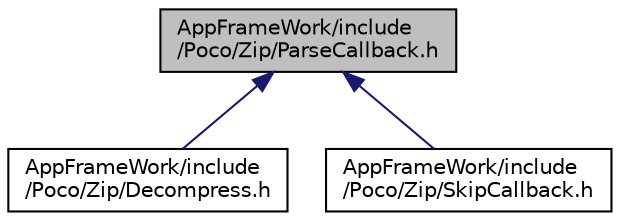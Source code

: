 digraph "AppFrameWork/include/Poco/Zip/ParseCallback.h"
{
 // LATEX_PDF_SIZE
  edge [fontname="Helvetica",fontsize="10",labelfontname="Helvetica",labelfontsize="10"];
  node [fontname="Helvetica",fontsize="10",shape=record];
  Node1 [label="AppFrameWork/include\l/Poco/Zip/ParseCallback.h",height=0.2,width=0.4,color="black", fillcolor="grey75", style="filled", fontcolor="black",tooltip=" "];
  Node1 -> Node2 [dir="back",color="midnightblue",fontsize="10",style="solid"];
  Node2 [label="AppFrameWork/include\l/Poco/Zip/Decompress.h",height=0.2,width=0.4,color="black", fillcolor="white", style="filled",URL="$Decompress_8h.html",tooltip=" "];
  Node1 -> Node3 [dir="back",color="midnightblue",fontsize="10",style="solid"];
  Node3 [label="AppFrameWork/include\l/Poco/Zip/SkipCallback.h",height=0.2,width=0.4,color="black", fillcolor="white", style="filled",URL="$SkipCallback_8h.html",tooltip=" "];
}
